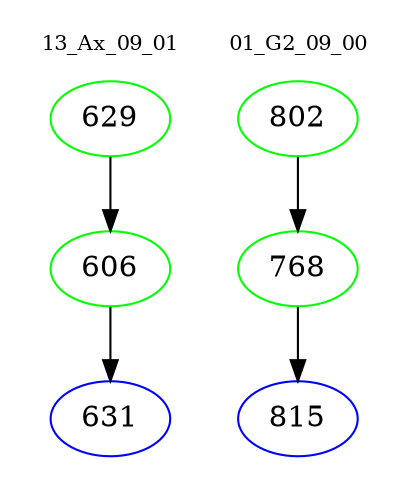 digraph{
subgraph cluster_0 {
color = white
label = "13_Ax_09_01";
fontsize=10;
T0_629 [label="629", color="green"]
T0_629 -> T0_606 [color="black"]
T0_606 [label="606", color="green"]
T0_606 -> T0_631 [color="black"]
T0_631 [label="631", color="blue"]
}
subgraph cluster_1 {
color = white
label = "01_G2_09_00";
fontsize=10;
T1_802 [label="802", color="green"]
T1_802 -> T1_768 [color="black"]
T1_768 [label="768", color="green"]
T1_768 -> T1_815 [color="black"]
T1_815 [label="815", color="blue"]
}
}
